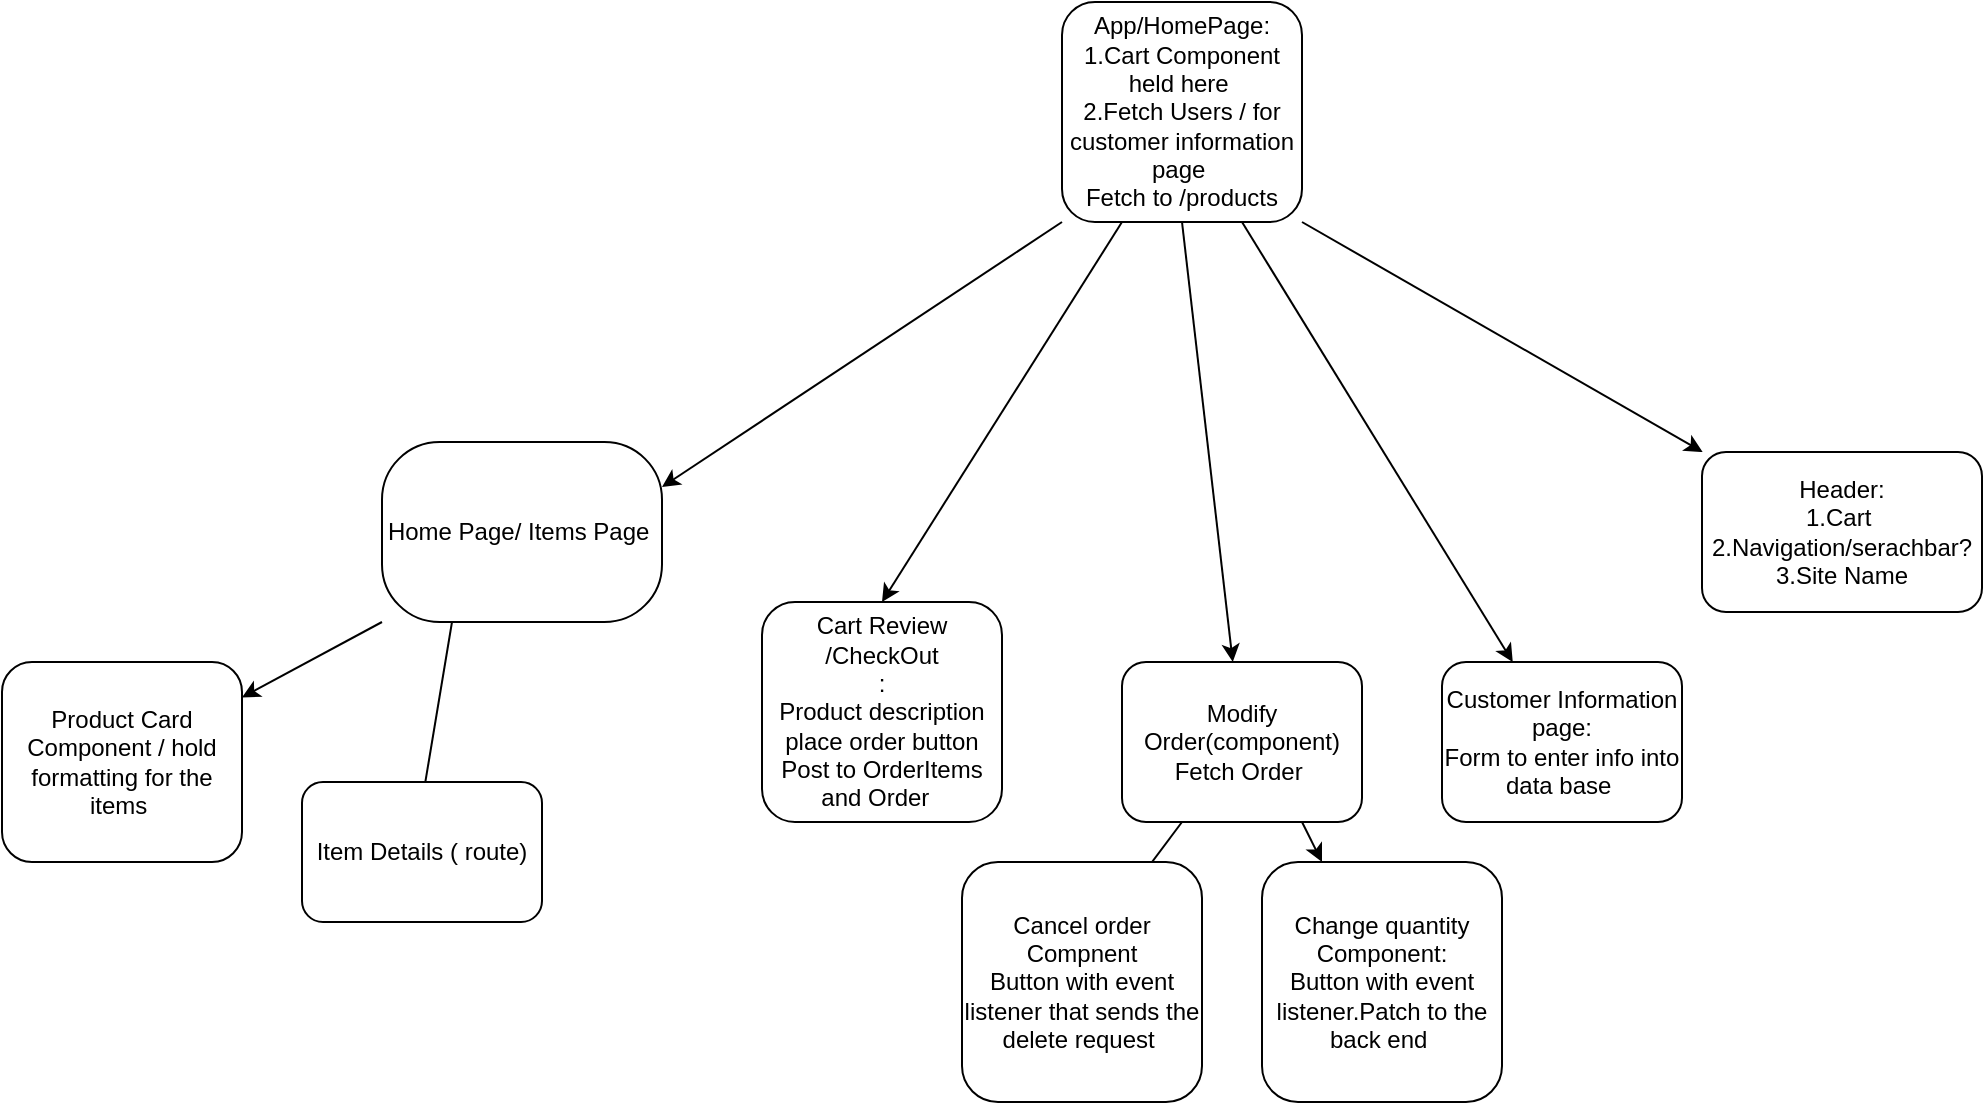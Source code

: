 <mxfile>
    <diagram id="3uOzZn76dwP_P1qo776C" name="Page-1">
        <mxGraphModel dx="1574" dy="1512" grid="1" gridSize="10" guides="1" tooltips="1" connect="1" arrows="1" fold="1" page="1" pageScale="1" pageWidth="850" pageHeight="1100" math="0" shadow="0">
            <root>
                <mxCell id="0"/>
                <mxCell id="1" parent="0"/>
                <mxCell id="5" style="edgeStyle=none;html=1;exitX=0;exitY=1;exitDx=0;exitDy=0;entryX=1;entryY=0.25;entryDx=0;entryDy=0;" edge="1" parent="1" source="2" target="4">
                    <mxGeometry relative="1" as="geometry"/>
                </mxCell>
                <mxCell id="11" style="edgeStyle=none;html=1;exitX=0.75;exitY=1;exitDx=0;exitDy=0;" edge="1" parent="1" source="2" target="12">
                    <mxGeometry relative="1" as="geometry">
                        <mxPoint x="310" y="130" as="targetPoint"/>
                    </mxGeometry>
                </mxCell>
                <mxCell id="13" style="edgeStyle=none;html=1;exitX=1;exitY=1;exitDx=0;exitDy=0;" edge="1" parent="1" source="2" target="14">
                    <mxGeometry relative="1" as="geometry">
                        <mxPoint x="460" y="120" as="targetPoint"/>
                    </mxGeometry>
                </mxCell>
                <mxCell id="29" style="edgeStyle=none;html=1;exitX=0.5;exitY=1;exitDx=0;exitDy=0;" edge="1" parent="1" source="2" target="27">
                    <mxGeometry relative="1" as="geometry"/>
                </mxCell>
                <mxCell id="2" value="App/HomePage:&lt;br&gt;1.Cart Component held here&amp;nbsp;&lt;br&gt;2.Fetch Users / for customer information page&amp;nbsp;&lt;br&gt;Fetch to /products" style="rounded=1;whiteSpace=wrap;html=1;" vertex="1" parent="1">
                    <mxGeometry x="250" y="-180" width="120" height="110" as="geometry"/>
                </mxCell>
                <mxCell id="6" style="edgeStyle=none;html=1;exitX=0;exitY=1;exitDx=0;exitDy=0;" edge="1" parent="1" source="4" target="7">
                    <mxGeometry relative="1" as="geometry">
                        <mxPoint x="-20" y="290" as="targetPoint"/>
                    </mxGeometry>
                </mxCell>
                <mxCell id="9" style="edgeStyle=none;html=1;entryX=0.5;entryY=0.143;entryDx=0;entryDy=0;entryPerimeter=0;exitX=0.25;exitY=1;exitDx=0;exitDy=0;" edge="1" parent="1" source="4" target="8">
                    <mxGeometry relative="1" as="geometry">
                        <mxPoint x="130" y="220" as="sourcePoint"/>
                    </mxGeometry>
                </mxCell>
                <mxCell id="16" style="edgeStyle=none;html=1;entryX=0.5;entryY=0;entryDx=0;entryDy=0;entryPerimeter=0;exitX=0.25;exitY=1;exitDx=0;exitDy=0;" edge="1" parent="1" source="2" target="15">
                    <mxGeometry relative="1" as="geometry">
                        <mxPoint x="250" y="160" as="sourcePoint"/>
                    </mxGeometry>
                </mxCell>
                <mxCell id="17" style="edgeStyle=none;html=1;" edge="1" parent="1">
                    <mxGeometry relative="1" as="geometry">
                        <mxPoint x="280" y="40" as="sourcePoint"/>
                        <mxPoint x="280" y="40" as="targetPoint"/>
                    </mxGeometry>
                </mxCell>
                <mxCell id="4" value="Home Page/ Items Page&amp;nbsp;&lt;br&gt;" style="rounded=1;whiteSpace=wrap;html=1;arcSize=32;" vertex="1" parent="1">
                    <mxGeometry x="-90" y="40" width="140" height="90" as="geometry"/>
                </mxCell>
                <mxCell id="7" value="Product Card Component / hold formatting for the items&amp;nbsp;" style="rounded=1;whiteSpace=wrap;html=1;" vertex="1" parent="1">
                    <mxGeometry x="-280" y="150" width="120" height="100" as="geometry"/>
                </mxCell>
                <mxCell id="8" value="Item Details ( route)" style="rounded=1;whiteSpace=wrap;html=1;" vertex="1" parent="1">
                    <mxGeometry x="-130" y="210" width="120" height="70" as="geometry"/>
                </mxCell>
                <mxCell id="12" value="Customer Information page:&lt;br&gt;Form to enter info into data base&amp;nbsp;" style="rounded=1;whiteSpace=wrap;html=1;" vertex="1" parent="1">
                    <mxGeometry x="440" y="150" width="120" height="80" as="geometry"/>
                </mxCell>
                <mxCell id="14" value="Header:&lt;br&gt;1.Cart&amp;nbsp;&lt;br&gt;2.Navigation/serachbar?&lt;br&gt;3.Site Name" style="rounded=1;whiteSpace=wrap;html=1;" vertex="1" parent="1">
                    <mxGeometry x="570" y="45" width="140" height="80" as="geometry"/>
                </mxCell>
                <mxCell id="15" value="Cart Review /CheckOut&lt;br&gt;:&lt;br&gt;Product description&lt;br&gt;place order button&lt;br&gt;Post to OrderItems and Order&amp;nbsp;&amp;nbsp;" style="rounded=1;whiteSpace=wrap;html=1;" vertex="1" parent="1">
                    <mxGeometry x="100" y="120" width="120" height="110" as="geometry"/>
                </mxCell>
                <mxCell id="30" style="edgeStyle=none;html=1;exitX=0.25;exitY=1;exitDx=0;exitDy=0;entryX=0.667;entryY=0.167;entryDx=0;entryDy=0;entryPerimeter=0;" edge="1" parent="1" source="27" target="33">
                    <mxGeometry relative="1" as="geometry">
                        <mxPoint x="290" y="290" as="targetPoint"/>
                    </mxGeometry>
                </mxCell>
                <mxCell id="31" style="edgeStyle=none;html=1;exitX=0.75;exitY=1;exitDx=0;exitDy=0;" edge="1" parent="1" source="27" target="32">
                    <mxGeometry relative="1" as="geometry">
                        <mxPoint x="410" y="300" as="targetPoint"/>
                    </mxGeometry>
                </mxCell>
                <mxCell id="27" value="Modify Order(component)&lt;br&gt;Fetch Order&amp;nbsp;" style="rounded=1;whiteSpace=wrap;html=1;" vertex="1" parent="1">
                    <mxGeometry x="280" y="150" width="120" height="80" as="geometry"/>
                </mxCell>
                <mxCell id="32" value="Change quantity Component:&lt;br&gt;Button with event listener.Patch to the back end&amp;nbsp;" style="rounded=1;whiteSpace=wrap;html=1;" vertex="1" parent="1">
                    <mxGeometry x="350" y="250" width="120" height="120" as="geometry"/>
                </mxCell>
                <mxCell id="33" value="Cancel order Compnent&lt;br&gt;Button with event listener that sends the delete request&amp;nbsp;" style="rounded=1;whiteSpace=wrap;html=1;" vertex="1" parent="1">
                    <mxGeometry x="200" y="250" width="120" height="120" as="geometry"/>
                </mxCell>
            </root>
        </mxGraphModel>
    </diagram>
</mxfile>